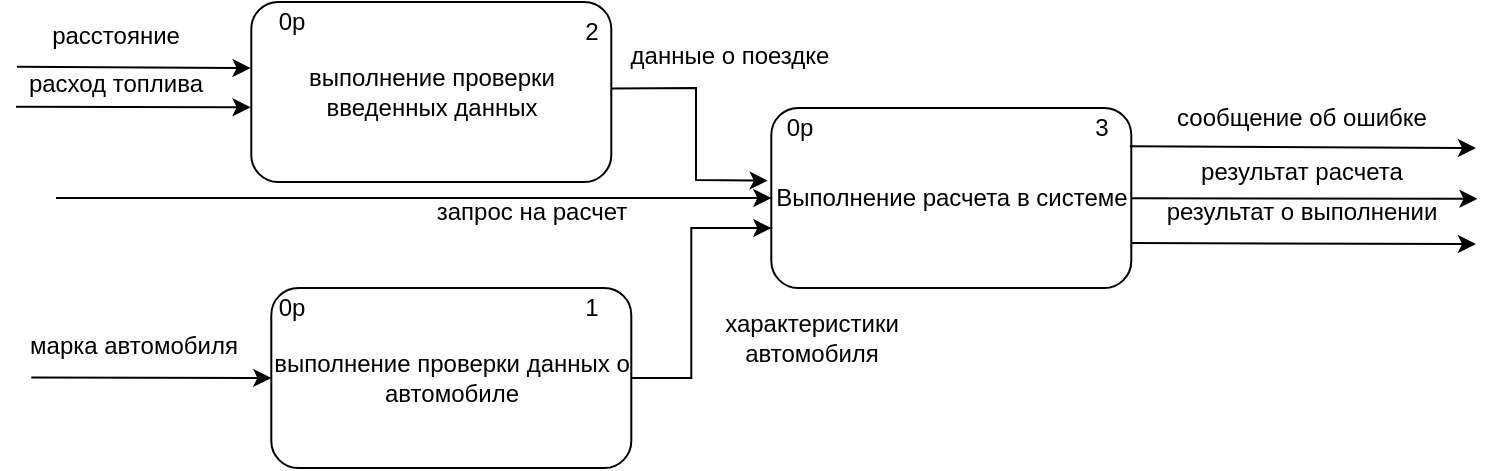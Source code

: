 <mxfile version="20.4.0" type="device"><diagram id="Ud_PwAgJBe--CKD72Lpf" name="Страница 1"><mxGraphModel dx="981" dy="538" grid="1" gridSize="10" guides="1" tooltips="1" connect="1" arrows="1" fold="1" page="1" pageScale="1" pageWidth="827" pageHeight="1169" math="0" shadow="0"><root><mxCell id="0"/><mxCell id="1" parent="0"/><mxCell id="ukJl4KE1VRvbkhjjzJM1-1" value="Выполнение расчета в системе" style="rounded=1;whiteSpace=wrap;html=1;" parent="1" vertex="1"><mxGeometry x="397.65" y="300" width="180" height="90" as="geometry"/></mxCell><mxCell id="ukJl4KE1VRvbkhjjzJM1-2" value="" style="endArrow=classic;html=1;rounded=0;entryX=-0.002;entryY=0.367;entryDx=0;entryDy=0;entryPerimeter=0;" parent="1" target="UCLeuznUQHsdYxnM6ewc-1" edge="1"><mxGeometry width="50" height="50" relative="1" as="geometry"><mxPoint x="20.48" y="279.35" as="sourcePoint"/><mxPoint x="160.3" y="279.24" as="targetPoint"/></mxGeometry></mxCell><mxCell id="ukJl4KE1VRvbkhjjzJM1-3" value="расстояние" style="text;html=1;strokeColor=none;fillColor=none;align=center;verticalAlign=middle;whiteSpace=wrap;rounded=0;" parent="1" vertex="1"><mxGeometry x="40.48" y="259.35" width="60" height="10" as="geometry"/></mxCell><mxCell id="ukJl4KE1VRvbkhjjzJM1-4" value="" style="endArrow=classic;html=1;rounded=0;entryX=-0.002;entryY=0.585;entryDx=0;entryDy=0;entryPerimeter=0;" parent="1" target="UCLeuznUQHsdYxnM6ewc-1" edge="1"><mxGeometry width="50" height="50" relative="1" as="geometry"><mxPoint x="20.0" y="299.35" as="sourcePoint"/><mxPoint x="160.3" y="299.31" as="targetPoint"/></mxGeometry></mxCell><mxCell id="ukJl4KE1VRvbkhjjzJM1-5" value="расход топлива" style="text;html=1;strokeColor=none;fillColor=none;align=center;verticalAlign=middle;whiteSpace=wrap;rounded=0;" parent="1" vertex="1"><mxGeometry x="25.48" y="279.35" width="90" height="17" as="geometry"/></mxCell><mxCell id="ukJl4KE1VRvbkhjjzJM1-6" value="" style="endArrow=classic;html=1;rounded=0;entryX=0;entryY=0.5;entryDx=0;entryDy=0;" parent="1" target="ukJl4KE1VRvbkhjjzJM1-30" edge="1"><mxGeometry width="50" height="50" relative="1" as="geometry"><mxPoint x="27.65" y="434.71" as="sourcePoint"/><mxPoint x="157.65" y="434.71" as="targetPoint"/></mxGeometry></mxCell><mxCell id="ukJl4KE1VRvbkhjjzJM1-8" value="&lt;div&gt;марка автомобиля&lt;/div&gt;" style="text;html=1;strokeColor=none;fillColor=none;align=center;verticalAlign=middle;whiteSpace=wrap;rounded=0;" parent="1" vertex="1"><mxGeometry x="25.48" y="410" width="107.83" height="17" as="geometry"/></mxCell><mxCell id="ukJl4KE1VRvbkhjjzJM1-9" value="" style="endArrow=classic;html=1;rounded=0;exitX=0.996;exitY=0.213;exitDx=0;exitDy=0;exitPerimeter=0;" parent="1" source="ukJl4KE1VRvbkhjjzJM1-1" edge="1"><mxGeometry width="50" height="50" relative="1" as="geometry"><mxPoint x="540" y="320" as="sourcePoint"/><mxPoint x="750" y="320" as="targetPoint"/></mxGeometry></mxCell><mxCell id="ukJl4KE1VRvbkhjjzJM1-10" value="сообщение об ошибке" style="text;html=1;strokeColor=none;fillColor=none;align=center;verticalAlign=middle;whiteSpace=wrap;rounded=0;" parent="1" vertex="1"><mxGeometry x="597.65" y="290" width="130" height="30" as="geometry"/></mxCell><mxCell id="ukJl4KE1VRvbkhjjzJM1-21" value="" style="endArrow=classic;html=1;rounded=0;entryX=0;entryY=0.667;entryDx=0;entryDy=0;exitX=1;exitY=0.5;exitDx=0;exitDy=0;entryPerimeter=0;" parent="1" source="ukJl4KE1VRvbkhjjzJM1-30" target="ukJl4KE1VRvbkhjjzJM1-1" edge="1"><mxGeometry width="50" height="50" relative="1" as="geometry"><mxPoint x="457.65" y="480" as="sourcePoint"/><mxPoint x="507.65" y="430" as="targetPoint"/><Array as="points"><mxPoint x="357.65" y="435"/><mxPoint x="357.65" y="360"/></Array></mxGeometry></mxCell><mxCell id="ukJl4KE1VRvbkhjjzJM1-22" value="характеристики автомобиля" style="text;html=1;strokeColor=none;fillColor=none;align=center;verticalAlign=middle;whiteSpace=wrap;rounded=0;" parent="1" vertex="1"><mxGeometry x="367.65" y="400" width="100" height="30" as="geometry"/></mxCell><mxCell id="ukJl4KE1VRvbkhjjzJM1-26" value="результат расчета" style="text;html=1;strokeColor=none;fillColor=none;align=center;verticalAlign=middle;whiteSpace=wrap;rounded=0;" parent="1" vertex="1"><mxGeometry x="597.65" y="317" width="130" height="30" as="geometry"/></mxCell><mxCell id="ukJl4KE1VRvbkhjjzJM1-27" value="" style="endArrow=classic;html=1;rounded=0;" parent="1" source="ukJl4KE1VRvbkhjjzJM1-1" edge="1"><mxGeometry width="50" height="50" relative="1" as="geometry"><mxPoint x="535" y="344.59" as="sourcePoint"/><mxPoint x="750.72" y="345.42" as="targetPoint"/></mxGeometry></mxCell><mxCell id="ukJl4KE1VRvbkhjjzJM1-28" value="" style="endArrow=classic;html=1;rounded=0;exitX=1;exitY=0.75;exitDx=0;exitDy=0;" parent="1" edge="1" source="ukJl4KE1VRvbkhjjzJM1-1"><mxGeometry width="50" height="50" relative="1" as="geometry"><mxPoint x="535" y="370.004" as="sourcePoint"/><mxPoint x="750" y="368" as="targetPoint"/></mxGeometry></mxCell><mxCell id="ukJl4KE1VRvbkhjjzJM1-29" value="результат о выполнении" style="text;html=1;strokeColor=none;fillColor=none;align=center;verticalAlign=middle;whiteSpace=wrap;rounded=0;" parent="1" vertex="1"><mxGeometry x="582.65" y="337" width="160" height="30" as="geometry"/></mxCell><mxCell id="ukJl4KE1VRvbkhjjzJM1-30" value="выполнение проверки данных о автомобиле " style="rounded=1;whiteSpace=wrap;html=1;" parent="1" vertex="1"><mxGeometry x="147.65" y="390" width="180" height="90" as="geometry"/></mxCell><mxCell id="ukJl4KE1VRvbkhjjzJM1-31" value="0р" style="text;html=1;strokeColor=none;fillColor=none;align=center;verticalAlign=middle;whiteSpace=wrap;rounded=0;" parent="1" vertex="1"><mxGeometry x="391.65" y="300" width="40" height="20" as="geometry"/></mxCell><mxCell id="ukJl4KE1VRvbkhjjzJM1-32" value="0р" style="text;html=1;strokeColor=none;fillColor=none;align=center;verticalAlign=middle;whiteSpace=wrap;rounded=0;" parent="1" vertex="1"><mxGeometry x="137.65" y="390" width="40" height="20" as="geometry"/></mxCell><mxCell id="ukJl4KE1VRvbkhjjzJM1-34" value="1" style="text;html=1;strokeColor=none;fillColor=none;align=center;verticalAlign=middle;whiteSpace=wrap;rounded=0;" parent="1" vertex="1"><mxGeometry x="287.65" y="390" width="40" height="20" as="geometry"/></mxCell><mxCell id="ukJl4KE1VRvbkhjjzJM1-36" value="3" style="text;html=1;strokeColor=none;fillColor=none;align=center;verticalAlign=middle;whiteSpace=wrap;rounded=0;" parent="1" vertex="1"><mxGeometry x="542.65" y="300" width="40" height="20" as="geometry"/></mxCell><mxCell id="UCLeuznUQHsdYxnM6ewc-1" value="выполнение проверки введенных данных" style="rounded=1;whiteSpace=wrap;html=1;" vertex="1" parent="1"><mxGeometry x="137.65" y="247" width="180" height="90" as="geometry"/></mxCell><mxCell id="UCLeuznUQHsdYxnM6ewc-2" value="" style="endArrow=classic;html=1;rounded=0;entryX=-0.01;entryY=0.404;entryDx=0;entryDy=0;entryPerimeter=0;exitX=0.001;exitY=1.028;exitDx=0;exitDy=0;exitPerimeter=0;" edge="1" parent="1" source="UCLeuznUQHsdYxnM6ewc-3" target="ukJl4KE1VRvbkhjjzJM1-1"><mxGeometry width="50" height="50" relative="1" as="geometry"><mxPoint x="320" y="290" as="sourcePoint"/><mxPoint x="400" y="230" as="targetPoint"/><Array as="points"><mxPoint x="360" y="290"/><mxPoint x="360" y="336"/></Array></mxGeometry></mxCell><mxCell id="UCLeuznUQHsdYxnM6ewc-3" value="данные о поездке" style="text;html=1;strokeColor=none;fillColor=none;align=center;verticalAlign=middle;whiteSpace=wrap;rounded=0;" vertex="1" parent="1"><mxGeometry x="317.65" y="259.35" width="118" height="30" as="geometry"/></mxCell><mxCell id="UCLeuznUQHsdYxnM6ewc-4" value="2" style="text;html=1;strokeColor=none;fillColor=none;align=center;verticalAlign=middle;whiteSpace=wrap;rounded=0;" vertex="1" parent="1"><mxGeometry x="278" y="247" width="60" height="30" as="geometry"/></mxCell><mxCell id="UCLeuznUQHsdYxnM6ewc-5" value="0р" style="text;html=1;strokeColor=none;fillColor=none;align=center;verticalAlign=middle;whiteSpace=wrap;rounded=0;" vertex="1" parent="1"><mxGeometry x="137.65" y="247" width="40" height="20" as="geometry"/></mxCell><mxCell id="UCLeuznUQHsdYxnM6ewc-6" value="" style="endArrow=classic;html=1;rounded=0;entryX=0;entryY=0.5;entryDx=0;entryDy=0;" edge="1" parent="1" target="ukJl4KE1VRvbkhjjzJM1-1"><mxGeometry width="50" height="50" relative="1" as="geometry"><mxPoint x="40" y="345" as="sourcePoint"/><mxPoint x="90" y="310" as="targetPoint"/></mxGeometry></mxCell><mxCell id="UCLeuznUQHsdYxnM6ewc-7" value="запрос на расчет" style="text;html=1;strokeColor=none;fillColor=none;align=center;verticalAlign=middle;whiteSpace=wrap;rounded=0;" vertex="1" parent="1"><mxGeometry x="227.65" y="337" width="100" height="30" as="geometry"/></mxCell></root></mxGraphModel></diagram></mxfile>